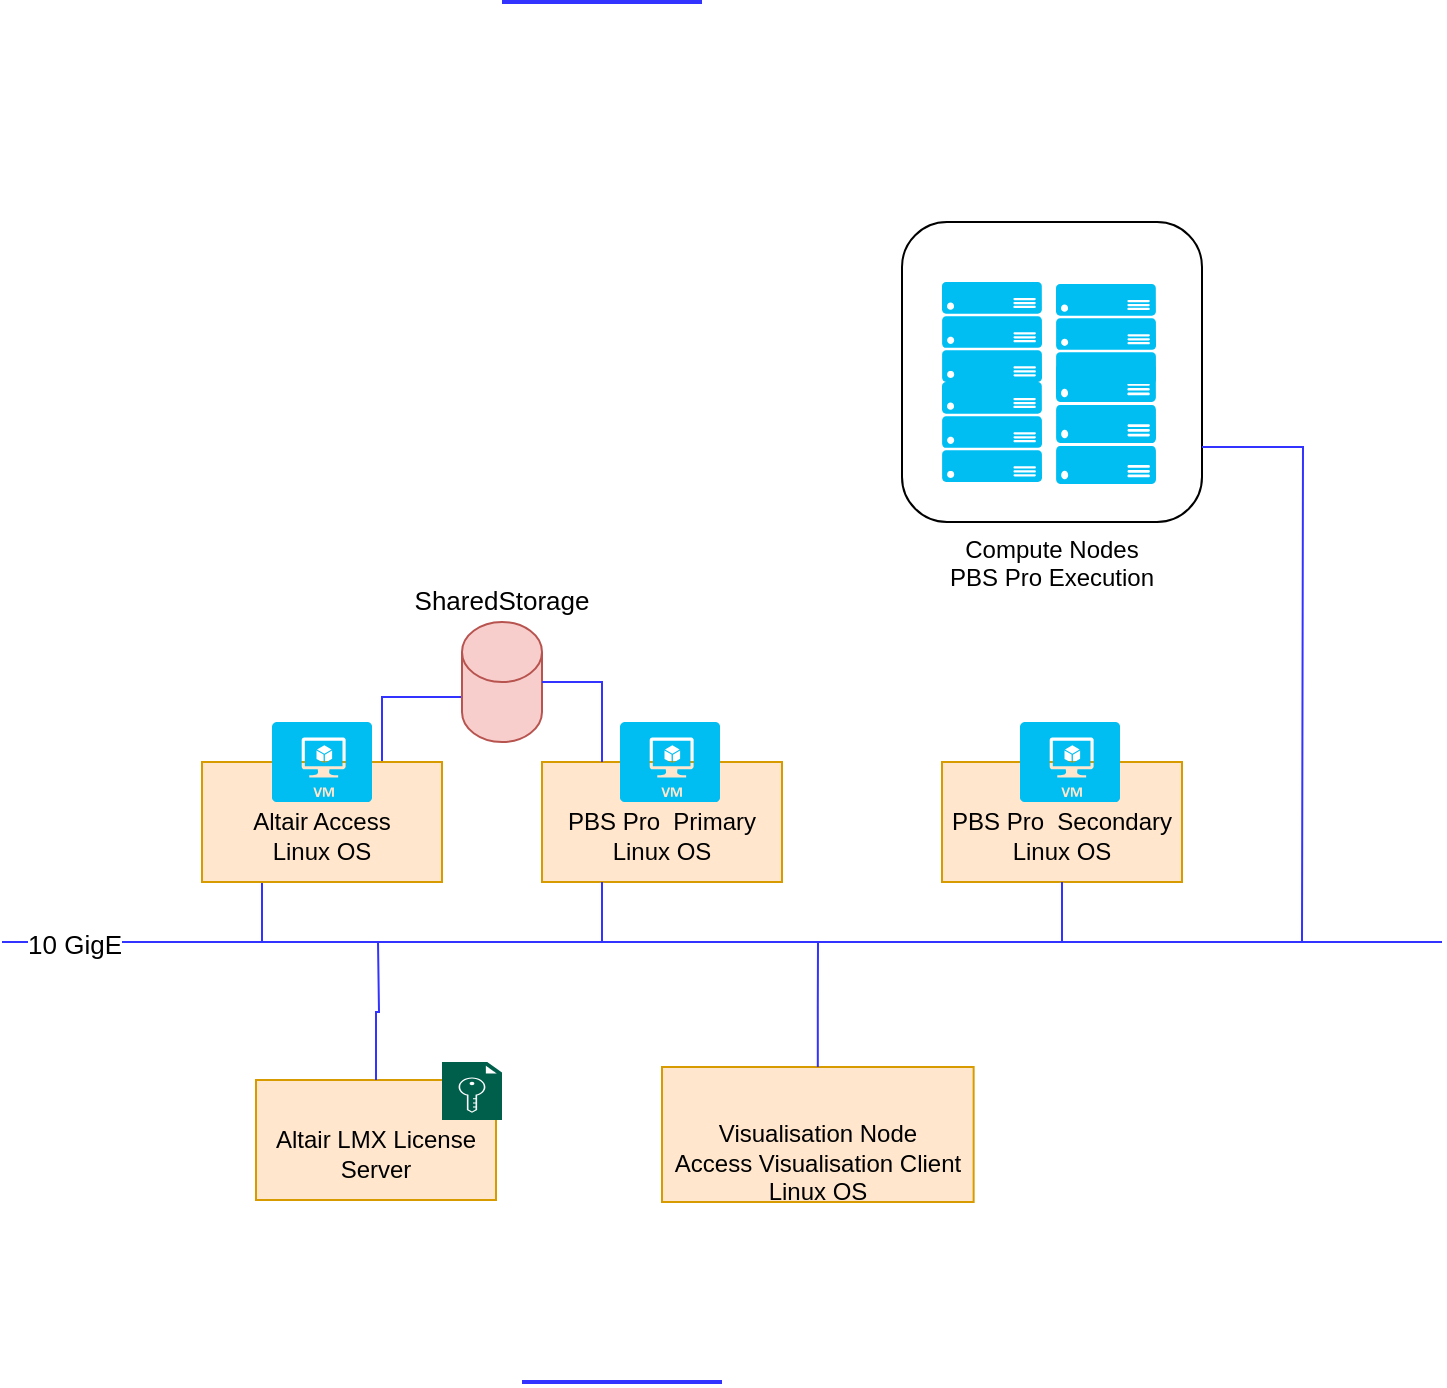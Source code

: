 <mxfile version="17.1.1" type="github">
  <diagram id="HHhNP4SVwIDUWHWwpKeL" name="Page-1">
    <mxGraphModel dx="1599" dy="1069" grid="1" gridSize="10" guides="1" tooltips="1" connect="1" arrows="1" fold="1" page="1" pageScale="1" pageWidth="827" pageHeight="1169" math="0" shadow="0">
      <root>
        <mxCell id="0" />
        <mxCell id="1" parent="0" />
        <mxCell id="YsyHnd-0THPUY1DzU66A-9" value="" style="group" vertex="1" connectable="0" parent="1">
          <mxGeometry x="400" y="640" width="174" height="90" as="geometry" />
        </mxCell>
        <mxCell id="YsyHnd-0THPUY1DzU66A-8" value="&lt;br&gt;&lt;br&gt;Visualisation Node&lt;br&gt;Access Visualisation Client&lt;br&gt;Linux OS" style="rounded=0;whiteSpace=wrap;html=1;fillColor=#ffe6cc;strokeColor=#d79b00;" vertex="1" parent="YsyHnd-0THPUY1DzU66A-9">
          <mxGeometry y="22.5" width="155.821" height="67.5" as="geometry" />
        </mxCell>
        <mxCell id="YsyHnd-0THPUY1DzU66A-6" value="" style="shape=image;html=1;verticalAlign=top;verticalLabelPosition=bottom;labelBackgroundColor=#ffffff;imageAspect=0;aspect=fixed;image=https://cdn2.iconfinder.com/data/icons/gnomeicontheme/24x24/stock/image/stock_graphics-align-bottom.png" vertex="1" parent="YsyHnd-0THPUY1DzU66A-9">
          <mxGeometry x="116.866" width="44" height="44" as="geometry" />
        </mxCell>
        <mxCell id="YsyHnd-0THPUY1DzU66A-10" value="" style="group" vertex="1" connectable="0" parent="1">
          <mxGeometry x="340" y="490" width="120" height="80" as="geometry" />
        </mxCell>
        <mxCell id="YsyHnd-0THPUY1DzU66A-1" value="&lt;br&gt;PBS Pro &amp;nbsp;Primary&lt;br&gt;Linux OS" style="rounded=0;whiteSpace=wrap;html=1;fillColor=#ffe6cc;strokeColor=#d79b00;" vertex="1" parent="YsyHnd-0THPUY1DzU66A-10">
          <mxGeometry y="20" width="120" height="60" as="geometry" />
        </mxCell>
        <mxCell id="YsyHnd-0THPUY1DzU66A-2" value="" style="verticalLabelPosition=bottom;html=1;verticalAlign=top;align=center;strokeColor=none;fillColor=#00BEF2;shape=mxgraph.azure.virtual_machine;" vertex="1" parent="YsyHnd-0THPUY1DzU66A-10">
          <mxGeometry x="39" width="50" height="40" as="geometry" />
        </mxCell>
        <mxCell id="YsyHnd-0THPUY1DzU66A-11" value="" style="group" vertex="1" connectable="0" parent="1">
          <mxGeometry x="540" y="490" width="120" height="80" as="geometry" />
        </mxCell>
        <mxCell id="YsyHnd-0THPUY1DzU66A-3" value="&lt;br&gt;PBS Pro &amp;nbsp;Secondary&lt;br&gt;Linux OS" style="rounded=0;whiteSpace=wrap;html=1;fillColor=#ffe6cc;strokeColor=#d79b00;" vertex="1" parent="YsyHnd-0THPUY1DzU66A-11">
          <mxGeometry y="20" width="120" height="60" as="geometry" />
        </mxCell>
        <mxCell id="YsyHnd-0THPUY1DzU66A-4" value="" style="verticalLabelPosition=bottom;html=1;verticalAlign=top;align=center;strokeColor=none;fillColor=#00BEF2;shape=mxgraph.azure.virtual_machine;" vertex="1" parent="YsyHnd-0THPUY1DzU66A-11">
          <mxGeometry x="39" width="50" height="40" as="geometry" />
        </mxCell>
        <mxCell id="YsyHnd-0THPUY1DzU66A-38" style="edgeStyle=orthogonalEdgeStyle;rounded=0;orthogonalLoop=1;jettySize=auto;html=1;exitX=0.25;exitY=1;exitDx=0;exitDy=0;endArrow=none;endFill=0;strokeColor=#3333FF;" edge="1" parent="1" source="YsyHnd-0THPUY1DzU66A-27">
          <mxGeometry relative="1" as="geometry">
            <mxPoint x="200" y="600" as="targetPoint" />
          </mxGeometry>
        </mxCell>
        <mxCell id="YsyHnd-0THPUY1DzU66A-49" style="edgeStyle=orthogonalEdgeStyle;rounded=0;orthogonalLoop=1;jettySize=auto;html=1;exitX=0.75;exitY=0;exitDx=0;exitDy=0;entryX=0;entryY=0;entryDx=0;entryDy=37.5;entryPerimeter=0;fontSize=13;endArrow=none;endFill=0;strokeColor=#3333FF;strokeWidth=1;" edge="1" parent="1" source="YsyHnd-0THPUY1DzU66A-27" target="YsyHnd-0THPUY1DzU66A-48">
          <mxGeometry relative="1" as="geometry" />
        </mxCell>
        <mxCell id="YsyHnd-0THPUY1DzU66A-27" value="&lt;br&gt;Altair Access&lt;br&gt;Linux OS" style="rounded=0;whiteSpace=wrap;html=1;fillColor=#ffe6cc;strokeColor=#d79b00;" vertex="1" parent="1">
          <mxGeometry x="170" y="510" width="120" height="60" as="geometry" />
        </mxCell>
        <mxCell id="YsyHnd-0THPUY1DzU66A-28" value="" style="group" vertex="1" connectable="0" parent="1">
          <mxGeometry x="198" y="660" width="122" height="69" as="geometry" />
        </mxCell>
        <mxCell id="YsyHnd-0THPUY1DzU66A-15" value="&lt;br&gt;Altair LMX License Server" style="rounded=0;whiteSpace=wrap;html=1;fillColor=#ffe6cc;strokeColor=#d79b00;" vertex="1" parent="YsyHnd-0THPUY1DzU66A-28">
          <mxGeometry x="-1" y="9" width="120" height="60" as="geometry" />
        </mxCell>
        <mxCell id="YsyHnd-0THPUY1DzU66A-16" value="" style="sketch=0;pointerEvents=1;shadow=0;dashed=0;html=1;strokeColor=none;fillColor=#005F4B;labelPosition=center;verticalLabelPosition=bottom;verticalAlign=top;align=center;outlineConnect=0;shape=mxgraph.veeam2.license_file;" vertex="1" parent="YsyHnd-0THPUY1DzU66A-28">
          <mxGeometry x="92" width="30" height="29" as="geometry" />
        </mxCell>
        <mxCell id="YsyHnd-0THPUY1DzU66A-29" value="" style="group" vertex="1" connectable="0" parent="1">
          <mxGeometry x="520" y="210" width="183" height="230.5" as="geometry" />
        </mxCell>
        <mxCell id="YsyHnd-0THPUY1DzU66A-25" value="Compute Nodes&lt;br&gt;PBS Pro Execution" style="rounded=1;whiteSpace=wrap;html=1;fillColor=none;labelPosition=center;verticalLabelPosition=bottom;align=center;verticalAlign=top;" vertex="1" parent="YsyHnd-0THPUY1DzU66A-29">
          <mxGeometry y="30" width="150" height="150" as="geometry" />
        </mxCell>
        <mxCell id="YsyHnd-0THPUY1DzU66A-26" value="" style="group" vertex="1" connectable="0" parent="YsyHnd-0THPUY1DzU66A-29">
          <mxGeometry x="20" y="60" width="163" height="170.5" as="geometry" />
        </mxCell>
        <mxCell id="YsyHnd-0THPUY1DzU66A-20" value="" style="verticalLabelPosition=bottom;html=1;verticalAlign=top;align=center;strokeColor=none;fillColor=#00BEF2;shape=mxgraph.azure.server_rack;" vertex="1" parent="YsyHnd-0THPUY1DzU66A-26">
          <mxGeometry width="50" height="50" as="geometry" />
        </mxCell>
        <mxCell id="YsyHnd-0THPUY1DzU66A-21" value="" style="verticalLabelPosition=bottom;html=1;verticalAlign=top;align=center;strokeColor=none;fillColor=#00BEF2;shape=mxgraph.azure.server_rack;" vertex="1" parent="YsyHnd-0THPUY1DzU66A-26">
          <mxGeometry y="50" width="50" height="50" as="geometry" />
        </mxCell>
        <mxCell id="YsyHnd-0THPUY1DzU66A-22" value="" style="verticalLabelPosition=bottom;html=1;verticalAlign=top;align=center;strokeColor=none;fillColor=#00BEF2;shape=mxgraph.azure.server_rack;" vertex="1" parent="YsyHnd-0THPUY1DzU66A-26">
          <mxGeometry x="57" y="1" width="50" height="50" as="geometry" />
        </mxCell>
        <mxCell id="YsyHnd-0THPUY1DzU66A-23" value="" style="verticalLabelPosition=bottom;html=1;verticalAlign=top;align=center;strokeColor=none;fillColor=#00BEF2;shape=mxgraph.azure.server_rack;" vertex="1" parent="YsyHnd-0THPUY1DzU66A-26">
          <mxGeometry x="57" y="41" width="50" height="60" as="geometry" />
        </mxCell>
        <mxCell id="YsyHnd-0THPUY1DzU66A-24" value="" style="shape=image;imageAspect=0;aspect=fixed;verticalLabelPosition=bottom;verticalAlign=top;image=https://upload.wikimedia.org/wikipedia/commons/thumb/e/e6/OpenStack®_Logo_2016.svg/2560px-OpenStack®_Logo_2016.svg.png;" vertex="1" parent="YsyHnd-0THPUY1DzU66A-29">
          <mxGeometry x="23.21" width="103.59" height="50" as="geometry" />
        </mxCell>
        <mxCell id="YsyHnd-0THPUY1DzU66A-31" value="" style="endArrow=none;html=1;rounded=0;strokeColor=#3333FF;" edge="1" parent="1">
          <mxGeometry width="50" height="50" relative="1" as="geometry">
            <mxPoint x="70" y="600" as="sourcePoint" />
            <mxPoint x="790" y="600" as="targetPoint" />
          </mxGeometry>
        </mxCell>
        <mxCell id="YsyHnd-0THPUY1DzU66A-39" value="10 GigE" style="edgeLabel;html=1;align=center;verticalAlign=middle;resizable=0;points=[];fontSize=13;" vertex="1" connectable="0" parent="YsyHnd-0THPUY1DzU66A-31">
          <mxGeometry x="-0.9" y="-1" relative="1" as="geometry">
            <mxPoint as="offset" />
          </mxGeometry>
        </mxCell>
        <mxCell id="YsyHnd-0THPUY1DzU66A-32" style="edgeStyle=orthogonalEdgeStyle;rounded=0;orthogonalLoop=1;jettySize=auto;html=1;endArrow=none;endFill=0;strokeColor=#3333FF;" edge="1" parent="1" source="YsyHnd-0THPUY1DzU66A-15">
          <mxGeometry relative="1" as="geometry">
            <mxPoint x="258" y="600" as="targetPoint" />
          </mxGeometry>
        </mxCell>
        <mxCell id="YsyHnd-0THPUY1DzU66A-34" style="edgeStyle=orthogonalEdgeStyle;rounded=0;orthogonalLoop=1;jettySize=auto;html=1;exitX=0.25;exitY=1;exitDx=0;exitDy=0;endArrow=none;endFill=0;strokeColor=#3333FF;" edge="1" parent="1" source="YsyHnd-0THPUY1DzU66A-1">
          <mxGeometry relative="1" as="geometry">
            <mxPoint x="370" y="600" as="targetPoint" />
          </mxGeometry>
        </mxCell>
        <mxCell id="YsyHnd-0THPUY1DzU66A-35" style="edgeStyle=orthogonalEdgeStyle;rounded=0;orthogonalLoop=1;jettySize=auto;html=1;exitX=0.5;exitY=0;exitDx=0;exitDy=0;endArrow=none;endFill=0;strokeColor=#3333FF;" edge="1" parent="1" source="YsyHnd-0THPUY1DzU66A-8">
          <mxGeometry relative="1" as="geometry">
            <mxPoint x="478" y="600" as="targetPoint" />
          </mxGeometry>
        </mxCell>
        <mxCell id="YsyHnd-0THPUY1DzU66A-36" style="edgeStyle=orthogonalEdgeStyle;rounded=0;orthogonalLoop=1;jettySize=auto;html=1;exitX=0.5;exitY=1;exitDx=0;exitDy=0;endArrow=none;endFill=0;strokeColor=#3333FF;" edge="1" parent="1" source="YsyHnd-0THPUY1DzU66A-3">
          <mxGeometry relative="1" as="geometry">
            <mxPoint x="600" y="600" as="targetPoint" />
          </mxGeometry>
        </mxCell>
        <mxCell id="YsyHnd-0THPUY1DzU66A-37" style="edgeStyle=orthogonalEdgeStyle;rounded=0;orthogonalLoop=1;jettySize=auto;html=1;exitX=1;exitY=0.75;exitDx=0;exitDy=0;endArrow=none;endFill=0;strokeColor=#3333FF;" edge="1" parent="1" source="YsyHnd-0THPUY1DzU66A-25">
          <mxGeometry relative="1" as="geometry">
            <mxPoint x="720" y="600" as="targetPoint" />
          </mxGeometry>
        </mxCell>
        <mxCell id="YsyHnd-0THPUY1DzU66A-42" value="" style="verticalLabelPosition=bottom;html=1;verticalAlign=top;align=center;strokeColor=none;fillColor=#00BEF2;shape=mxgraph.azure.virtual_machine;" vertex="1" parent="1">
          <mxGeometry x="205" y="490" width="50" height="40" as="geometry" />
        </mxCell>
        <mxCell id="YsyHnd-0THPUY1DzU66A-45" value="" style="endArrow=none;html=1;rounded=0;fontSize=13;strokeColor=#3333FF;strokeWidth=2;" edge="1" parent="1">
          <mxGeometry width="50" height="50" relative="1" as="geometry">
            <mxPoint x="320" y="130" as="sourcePoint" />
            <mxPoint x="420" y="130" as="targetPoint" />
          </mxGeometry>
        </mxCell>
        <mxCell id="YsyHnd-0THPUY1DzU66A-46" value="" style="endArrow=none;html=1;rounded=0;fontSize=13;strokeColor=#3333FF;strokeWidth=2;" edge="1" parent="1">
          <mxGeometry width="50" height="50" relative="1" as="geometry">
            <mxPoint x="330" y="820" as="sourcePoint" />
            <mxPoint x="430" y="820" as="targetPoint" />
          </mxGeometry>
        </mxCell>
        <mxCell id="YsyHnd-0THPUY1DzU66A-48" value="SharedStorage" style="shape=cylinder3;whiteSpace=wrap;html=1;boundedLbl=1;backgroundOutline=1;size=15;fontSize=13;strokeColor=#b85450;fillColor=#f8cecc;labelPosition=center;verticalLabelPosition=top;align=center;verticalAlign=bottom;" vertex="1" parent="1">
          <mxGeometry x="300" y="440" width="40" height="60" as="geometry" />
        </mxCell>
        <mxCell id="YsyHnd-0THPUY1DzU66A-50" style="edgeStyle=orthogonalEdgeStyle;rounded=0;orthogonalLoop=1;jettySize=auto;html=1;exitX=0.25;exitY=0;exitDx=0;exitDy=0;entryX=1;entryY=0;entryDx=0;entryDy=30;entryPerimeter=0;fontSize=13;endArrow=none;endFill=0;strokeColor=#3333FF;strokeWidth=1;" edge="1" parent="1" source="YsyHnd-0THPUY1DzU66A-1" target="YsyHnd-0THPUY1DzU66A-48">
          <mxGeometry relative="1" as="geometry" />
        </mxCell>
      </root>
    </mxGraphModel>
  </diagram>
</mxfile>
